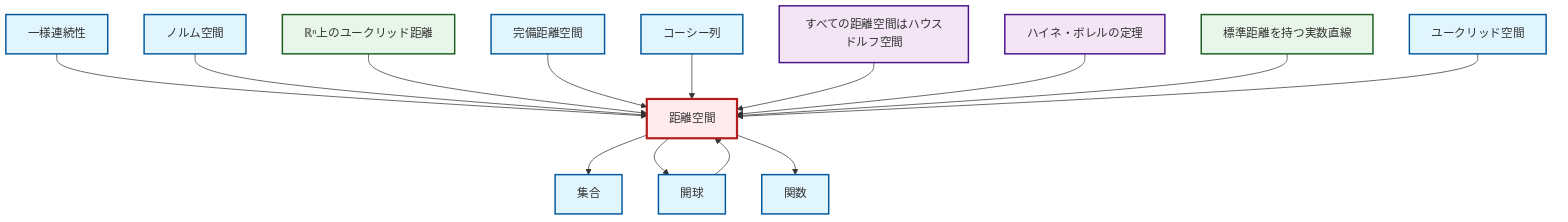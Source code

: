 graph TD
    classDef definition fill:#e1f5fe,stroke:#01579b,stroke-width:2px
    classDef theorem fill:#f3e5f5,stroke:#4a148c,stroke-width:2px
    classDef axiom fill:#fff3e0,stroke:#e65100,stroke-width:2px
    classDef example fill:#e8f5e9,stroke:#1b5e20,stroke-width:2px
    classDef current fill:#ffebee,stroke:#b71c1c,stroke-width:3px
    thm-heine-borel["ハイネ・ボレルの定理"]:::theorem
    ex-real-line-metric["標準距離を持つ実数直線"]:::example
    def-function["関数"]:::definition
    thm-metric-hausdorff["すべての距離空間はハウスドルフ空間"]:::theorem
    def-uniform-continuity["一様連続性"]:::definition
    def-set["集合"]:::definition
    def-open-ball["開球"]:::definition
    def-complete-metric-space["完備距離空間"]:::definition
    def-normed-vector-space["ノルム空間"]:::definition
    def-euclidean-space["ユークリッド空間"]:::definition
    ex-euclidean-metric["ℝⁿ上のユークリッド距離"]:::example
    def-cauchy-sequence["コーシー列"]:::definition
    def-metric-space["距離空間"]:::definition
    def-uniform-continuity --> def-metric-space
    def-normed-vector-space --> def-metric-space
    ex-euclidean-metric --> def-metric-space
    def-metric-space --> def-set
    def-complete-metric-space --> def-metric-space
    def-metric-space --> def-open-ball
    def-open-ball --> def-metric-space
    def-metric-space --> def-function
    def-cauchy-sequence --> def-metric-space
    thm-metric-hausdorff --> def-metric-space
    thm-heine-borel --> def-metric-space
    ex-real-line-metric --> def-metric-space
    def-euclidean-space --> def-metric-space
    class def-metric-space current